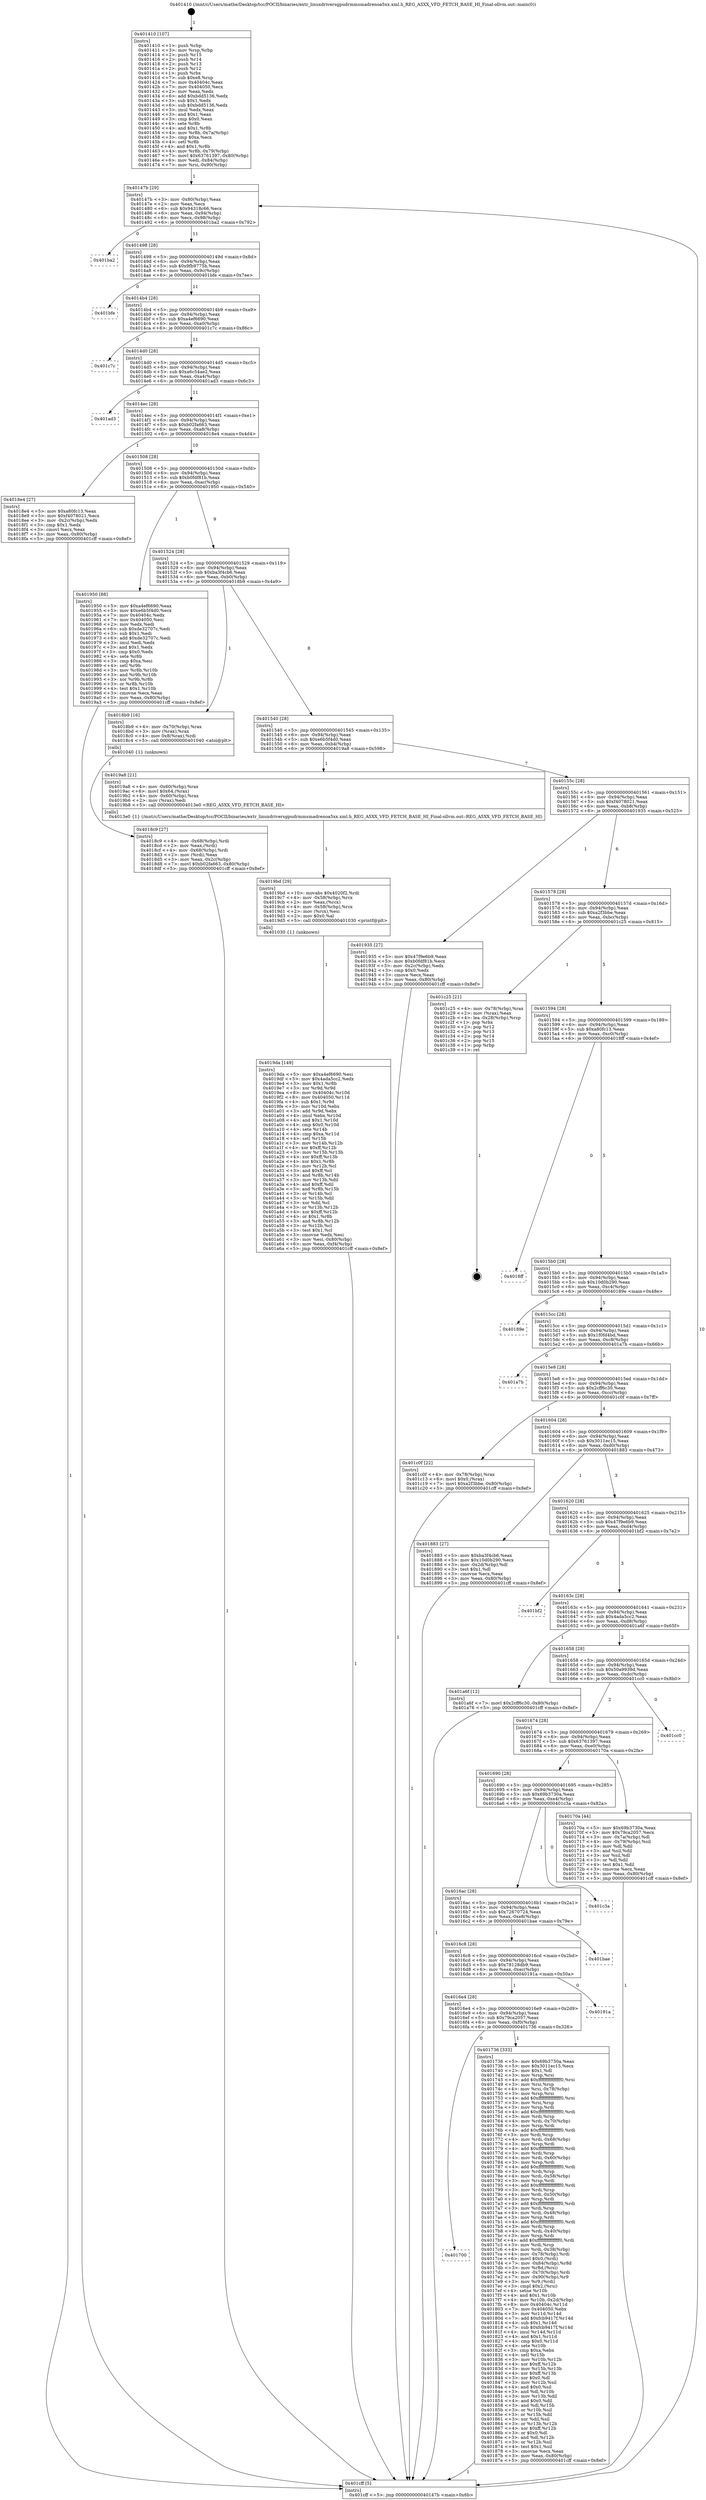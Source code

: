 digraph "0x401410" {
  label = "0x401410 (/mnt/c/Users/mathe/Desktop/tcc/POCII/binaries/extr_linuxdriversgpudrmmsmadrenoa5xx.xml.h_REG_A5XX_VFD_FETCH_BASE_HI_Final-ollvm.out::main(0))"
  labelloc = "t"
  node[shape=record]

  Entry [label="",width=0.3,height=0.3,shape=circle,fillcolor=black,style=filled]
  "0x40147b" [label="{
     0x40147b [29]\l
     | [instrs]\l
     &nbsp;&nbsp;0x40147b \<+3\>: mov -0x80(%rbp),%eax\l
     &nbsp;&nbsp;0x40147e \<+2\>: mov %eax,%ecx\l
     &nbsp;&nbsp;0x401480 \<+6\>: sub $0x94318c66,%ecx\l
     &nbsp;&nbsp;0x401486 \<+6\>: mov %eax,-0x94(%rbp)\l
     &nbsp;&nbsp;0x40148c \<+6\>: mov %ecx,-0x98(%rbp)\l
     &nbsp;&nbsp;0x401492 \<+6\>: je 0000000000401ba2 \<main+0x792\>\l
  }"]
  "0x401ba2" [label="{
     0x401ba2\l
  }", style=dashed]
  "0x401498" [label="{
     0x401498 [28]\l
     | [instrs]\l
     &nbsp;&nbsp;0x401498 \<+5\>: jmp 000000000040149d \<main+0x8d\>\l
     &nbsp;&nbsp;0x40149d \<+6\>: mov -0x94(%rbp),%eax\l
     &nbsp;&nbsp;0x4014a3 \<+5\>: sub $0x9fb9775b,%eax\l
     &nbsp;&nbsp;0x4014a8 \<+6\>: mov %eax,-0x9c(%rbp)\l
     &nbsp;&nbsp;0x4014ae \<+6\>: je 0000000000401bfe \<main+0x7ee\>\l
  }"]
  Exit [label="",width=0.3,height=0.3,shape=circle,fillcolor=black,style=filled,peripheries=2]
  "0x401bfe" [label="{
     0x401bfe\l
  }", style=dashed]
  "0x4014b4" [label="{
     0x4014b4 [28]\l
     | [instrs]\l
     &nbsp;&nbsp;0x4014b4 \<+5\>: jmp 00000000004014b9 \<main+0xa9\>\l
     &nbsp;&nbsp;0x4014b9 \<+6\>: mov -0x94(%rbp),%eax\l
     &nbsp;&nbsp;0x4014bf \<+5\>: sub $0xa4ef6690,%eax\l
     &nbsp;&nbsp;0x4014c4 \<+6\>: mov %eax,-0xa0(%rbp)\l
     &nbsp;&nbsp;0x4014ca \<+6\>: je 0000000000401c7c \<main+0x86c\>\l
  }"]
  "0x4019da" [label="{
     0x4019da [149]\l
     | [instrs]\l
     &nbsp;&nbsp;0x4019da \<+5\>: mov $0xa4ef6690,%esi\l
     &nbsp;&nbsp;0x4019df \<+5\>: mov $0x4ada5cc2,%edx\l
     &nbsp;&nbsp;0x4019e4 \<+3\>: mov $0x1,%r8b\l
     &nbsp;&nbsp;0x4019e7 \<+3\>: xor %r9d,%r9d\l
     &nbsp;&nbsp;0x4019ea \<+8\>: mov 0x40404c,%r10d\l
     &nbsp;&nbsp;0x4019f2 \<+8\>: mov 0x404050,%r11d\l
     &nbsp;&nbsp;0x4019fa \<+4\>: sub $0x1,%r9d\l
     &nbsp;&nbsp;0x4019fe \<+3\>: mov %r10d,%ebx\l
     &nbsp;&nbsp;0x401a01 \<+3\>: add %r9d,%ebx\l
     &nbsp;&nbsp;0x401a04 \<+4\>: imul %ebx,%r10d\l
     &nbsp;&nbsp;0x401a08 \<+4\>: and $0x1,%r10d\l
     &nbsp;&nbsp;0x401a0c \<+4\>: cmp $0x0,%r10d\l
     &nbsp;&nbsp;0x401a10 \<+4\>: sete %r14b\l
     &nbsp;&nbsp;0x401a14 \<+4\>: cmp $0xa,%r11d\l
     &nbsp;&nbsp;0x401a18 \<+4\>: setl %r15b\l
     &nbsp;&nbsp;0x401a1c \<+3\>: mov %r14b,%r12b\l
     &nbsp;&nbsp;0x401a1f \<+4\>: xor $0xff,%r12b\l
     &nbsp;&nbsp;0x401a23 \<+3\>: mov %r15b,%r13b\l
     &nbsp;&nbsp;0x401a26 \<+4\>: xor $0xff,%r13b\l
     &nbsp;&nbsp;0x401a2a \<+4\>: xor $0x1,%r8b\l
     &nbsp;&nbsp;0x401a2e \<+3\>: mov %r12b,%cl\l
     &nbsp;&nbsp;0x401a31 \<+3\>: and $0xff,%cl\l
     &nbsp;&nbsp;0x401a34 \<+3\>: and %r8b,%r14b\l
     &nbsp;&nbsp;0x401a37 \<+3\>: mov %r13b,%dil\l
     &nbsp;&nbsp;0x401a3a \<+4\>: and $0xff,%dil\l
     &nbsp;&nbsp;0x401a3e \<+3\>: and %r8b,%r15b\l
     &nbsp;&nbsp;0x401a41 \<+3\>: or %r14b,%cl\l
     &nbsp;&nbsp;0x401a44 \<+3\>: or %r15b,%dil\l
     &nbsp;&nbsp;0x401a47 \<+3\>: xor %dil,%cl\l
     &nbsp;&nbsp;0x401a4a \<+3\>: or %r13b,%r12b\l
     &nbsp;&nbsp;0x401a4d \<+4\>: xor $0xff,%r12b\l
     &nbsp;&nbsp;0x401a51 \<+4\>: or $0x1,%r8b\l
     &nbsp;&nbsp;0x401a55 \<+3\>: and %r8b,%r12b\l
     &nbsp;&nbsp;0x401a58 \<+3\>: or %r12b,%cl\l
     &nbsp;&nbsp;0x401a5b \<+3\>: test $0x1,%cl\l
     &nbsp;&nbsp;0x401a5e \<+3\>: cmovne %edx,%esi\l
     &nbsp;&nbsp;0x401a61 \<+3\>: mov %esi,-0x80(%rbp)\l
     &nbsp;&nbsp;0x401a64 \<+6\>: mov %eax,-0xf4(%rbp)\l
     &nbsp;&nbsp;0x401a6a \<+5\>: jmp 0000000000401cff \<main+0x8ef\>\l
  }"]
  "0x401c7c" [label="{
     0x401c7c\l
  }", style=dashed]
  "0x4014d0" [label="{
     0x4014d0 [28]\l
     | [instrs]\l
     &nbsp;&nbsp;0x4014d0 \<+5\>: jmp 00000000004014d5 \<main+0xc5\>\l
     &nbsp;&nbsp;0x4014d5 \<+6\>: mov -0x94(%rbp),%eax\l
     &nbsp;&nbsp;0x4014db \<+5\>: sub $0xa6c54ae2,%eax\l
     &nbsp;&nbsp;0x4014e0 \<+6\>: mov %eax,-0xa4(%rbp)\l
     &nbsp;&nbsp;0x4014e6 \<+6\>: je 0000000000401ad3 \<main+0x6c3\>\l
  }"]
  "0x4019bd" [label="{
     0x4019bd [29]\l
     | [instrs]\l
     &nbsp;&nbsp;0x4019bd \<+10\>: movabs $0x4020f2,%rdi\l
     &nbsp;&nbsp;0x4019c7 \<+4\>: mov -0x58(%rbp),%rcx\l
     &nbsp;&nbsp;0x4019cb \<+2\>: mov %eax,(%rcx)\l
     &nbsp;&nbsp;0x4019cd \<+4\>: mov -0x58(%rbp),%rcx\l
     &nbsp;&nbsp;0x4019d1 \<+2\>: mov (%rcx),%esi\l
     &nbsp;&nbsp;0x4019d3 \<+2\>: mov $0x0,%al\l
     &nbsp;&nbsp;0x4019d5 \<+5\>: call 0000000000401030 \<printf@plt\>\l
     | [calls]\l
     &nbsp;&nbsp;0x401030 \{1\} (unknown)\l
  }"]
  "0x401ad3" [label="{
     0x401ad3\l
  }", style=dashed]
  "0x4014ec" [label="{
     0x4014ec [28]\l
     | [instrs]\l
     &nbsp;&nbsp;0x4014ec \<+5\>: jmp 00000000004014f1 \<main+0xe1\>\l
     &nbsp;&nbsp;0x4014f1 \<+6\>: mov -0x94(%rbp),%eax\l
     &nbsp;&nbsp;0x4014f7 \<+5\>: sub $0xb02fa663,%eax\l
     &nbsp;&nbsp;0x4014fc \<+6\>: mov %eax,-0xa8(%rbp)\l
     &nbsp;&nbsp;0x401502 \<+6\>: je 00000000004018e4 \<main+0x4d4\>\l
  }"]
  "0x4018c9" [label="{
     0x4018c9 [27]\l
     | [instrs]\l
     &nbsp;&nbsp;0x4018c9 \<+4\>: mov -0x68(%rbp),%rdi\l
     &nbsp;&nbsp;0x4018cd \<+2\>: mov %eax,(%rdi)\l
     &nbsp;&nbsp;0x4018cf \<+4\>: mov -0x68(%rbp),%rdi\l
     &nbsp;&nbsp;0x4018d3 \<+2\>: mov (%rdi),%eax\l
     &nbsp;&nbsp;0x4018d5 \<+3\>: mov %eax,-0x2c(%rbp)\l
     &nbsp;&nbsp;0x4018d8 \<+7\>: movl $0xb02fa663,-0x80(%rbp)\l
     &nbsp;&nbsp;0x4018df \<+5\>: jmp 0000000000401cff \<main+0x8ef\>\l
  }"]
  "0x4018e4" [label="{
     0x4018e4 [27]\l
     | [instrs]\l
     &nbsp;&nbsp;0x4018e4 \<+5\>: mov $0xa80fc13,%eax\l
     &nbsp;&nbsp;0x4018e9 \<+5\>: mov $0xf4078021,%ecx\l
     &nbsp;&nbsp;0x4018ee \<+3\>: mov -0x2c(%rbp),%edx\l
     &nbsp;&nbsp;0x4018f1 \<+3\>: cmp $0x1,%edx\l
     &nbsp;&nbsp;0x4018f4 \<+3\>: cmovl %ecx,%eax\l
     &nbsp;&nbsp;0x4018f7 \<+3\>: mov %eax,-0x80(%rbp)\l
     &nbsp;&nbsp;0x4018fa \<+5\>: jmp 0000000000401cff \<main+0x8ef\>\l
  }"]
  "0x401508" [label="{
     0x401508 [28]\l
     | [instrs]\l
     &nbsp;&nbsp;0x401508 \<+5\>: jmp 000000000040150d \<main+0xfd\>\l
     &nbsp;&nbsp;0x40150d \<+6\>: mov -0x94(%rbp),%eax\l
     &nbsp;&nbsp;0x401513 \<+5\>: sub $0xb0fdf81b,%eax\l
     &nbsp;&nbsp;0x401518 \<+6\>: mov %eax,-0xac(%rbp)\l
     &nbsp;&nbsp;0x40151e \<+6\>: je 0000000000401950 \<main+0x540\>\l
  }"]
  "0x401700" [label="{
     0x401700\l
  }", style=dashed]
  "0x401950" [label="{
     0x401950 [88]\l
     | [instrs]\l
     &nbsp;&nbsp;0x401950 \<+5\>: mov $0xa4ef6690,%eax\l
     &nbsp;&nbsp;0x401955 \<+5\>: mov $0xe6b5f4d0,%ecx\l
     &nbsp;&nbsp;0x40195a \<+7\>: mov 0x40404c,%edx\l
     &nbsp;&nbsp;0x401961 \<+7\>: mov 0x404050,%esi\l
     &nbsp;&nbsp;0x401968 \<+2\>: mov %edx,%edi\l
     &nbsp;&nbsp;0x40196a \<+6\>: sub $0xde32707c,%edi\l
     &nbsp;&nbsp;0x401970 \<+3\>: sub $0x1,%edi\l
     &nbsp;&nbsp;0x401973 \<+6\>: add $0xde32707c,%edi\l
     &nbsp;&nbsp;0x401979 \<+3\>: imul %edi,%edx\l
     &nbsp;&nbsp;0x40197c \<+3\>: and $0x1,%edx\l
     &nbsp;&nbsp;0x40197f \<+3\>: cmp $0x0,%edx\l
     &nbsp;&nbsp;0x401982 \<+4\>: sete %r8b\l
     &nbsp;&nbsp;0x401986 \<+3\>: cmp $0xa,%esi\l
     &nbsp;&nbsp;0x401989 \<+4\>: setl %r9b\l
     &nbsp;&nbsp;0x40198d \<+3\>: mov %r8b,%r10b\l
     &nbsp;&nbsp;0x401990 \<+3\>: and %r9b,%r10b\l
     &nbsp;&nbsp;0x401993 \<+3\>: xor %r9b,%r8b\l
     &nbsp;&nbsp;0x401996 \<+3\>: or %r8b,%r10b\l
     &nbsp;&nbsp;0x401999 \<+4\>: test $0x1,%r10b\l
     &nbsp;&nbsp;0x40199d \<+3\>: cmovne %ecx,%eax\l
     &nbsp;&nbsp;0x4019a0 \<+3\>: mov %eax,-0x80(%rbp)\l
     &nbsp;&nbsp;0x4019a3 \<+5\>: jmp 0000000000401cff \<main+0x8ef\>\l
  }"]
  "0x401524" [label="{
     0x401524 [28]\l
     | [instrs]\l
     &nbsp;&nbsp;0x401524 \<+5\>: jmp 0000000000401529 \<main+0x119\>\l
     &nbsp;&nbsp;0x401529 \<+6\>: mov -0x94(%rbp),%eax\l
     &nbsp;&nbsp;0x40152f \<+5\>: sub $0xba3f4cb6,%eax\l
     &nbsp;&nbsp;0x401534 \<+6\>: mov %eax,-0xb0(%rbp)\l
     &nbsp;&nbsp;0x40153a \<+6\>: je 00000000004018b9 \<main+0x4a9\>\l
  }"]
  "0x401736" [label="{
     0x401736 [333]\l
     | [instrs]\l
     &nbsp;&nbsp;0x401736 \<+5\>: mov $0x69b3730a,%eax\l
     &nbsp;&nbsp;0x40173b \<+5\>: mov $0x3011ec15,%ecx\l
     &nbsp;&nbsp;0x401740 \<+2\>: mov $0x1,%dl\l
     &nbsp;&nbsp;0x401742 \<+3\>: mov %rsp,%rsi\l
     &nbsp;&nbsp;0x401745 \<+4\>: add $0xfffffffffffffff0,%rsi\l
     &nbsp;&nbsp;0x401749 \<+3\>: mov %rsi,%rsp\l
     &nbsp;&nbsp;0x40174c \<+4\>: mov %rsi,-0x78(%rbp)\l
     &nbsp;&nbsp;0x401750 \<+3\>: mov %rsp,%rsi\l
     &nbsp;&nbsp;0x401753 \<+4\>: add $0xfffffffffffffff0,%rsi\l
     &nbsp;&nbsp;0x401757 \<+3\>: mov %rsi,%rsp\l
     &nbsp;&nbsp;0x40175a \<+3\>: mov %rsp,%rdi\l
     &nbsp;&nbsp;0x40175d \<+4\>: add $0xfffffffffffffff0,%rdi\l
     &nbsp;&nbsp;0x401761 \<+3\>: mov %rdi,%rsp\l
     &nbsp;&nbsp;0x401764 \<+4\>: mov %rdi,-0x70(%rbp)\l
     &nbsp;&nbsp;0x401768 \<+3\>: mov %rsp,%rdi\l
     &nbsp;&nbsp;0x40176b \<+4\>: add $0xfffffffffffffff0,%rdi\l
     &nbsp;&nbsp;0x40176f \<+3\>: mov %rdi,%rsp\l
     &nbsp;&nbsp;0x401772 \<+4\>: mov %rdi,-0x68(%rbp)\l
     &nbsp;&nbsp;0x401776 \<+3\>: mov %rsp,%rdi\l
     &nbsp;&nbsp;0x401779 \<+4\>: add $0xfffffffffffffff0,%rdi\l
     &nbsp;&nbsp;0x40177d \<+3\>: mov %rdi,%rsp\l
     &nbsp;&nbsp;0x401780 \<+4\>: mov %rdi,-0x60(%rbp)\l
     &nbsp;&nbsp;0x401784 \<+3\>: mov %rsp,%rdi\l
     &nbsp;&nbsp;0x401787 \<+4\>: add $0xfffffffffffffff0,%rdi\l
     &nbsp;&nbsp;0x40178b \<+3\>: mov %rdi,%rsp\l
     &nbsp;&nbsp;0x40178e \<+4\>: mov %rdi,-0x58(%rbp)\l
     &nbsp;&nbsp;0x401792 \<+3\>: mov %rsp,%rdi\l
     &nbsp;&nbsp;0x401795 \<+4\>: add $0xfffffffffffffff0,%rdi\l
     &nbsp;&nbsp;0x401799 \<+3\>: mov %rdi,%rsp\l
     &nbsp;&nbsp;0x40179c \<+4\>: mov %rdi,-0x50(%rbp)\l
     &nbsp;&nbsp;0x4017a0 \<+3\>: mov %rsp,%rdi\l
     &nbsp;&nbsp;0x4017a3 \<+4\>: add $0xfffffffffffffff0,%rdi\l
     &nbsp;&nbsp;0x4017a7 \<+3\>: mov %rdi,%rsp\l
     &nbsp;&nbsp;0x4017aa \<+4\>: mov %rdi,-0x48(%rbp)\l
     &nbsp;&nbsp;0x4017ae \<+3\>: mov %rsp,%rdi\l
     &nbsp;&nbsp;0x4017b1 \<+4\>: add $0xfffffffffffffff0,%rdi\l
     &nbsp;&nbsp;0x4017b5 \<+3\>: mov %rdi,%rsp\l
     &nbsp;&nbsp;0x4017b8 \<+4\>: mov %rdi,-0x40(%rbp)\l
     &nbsp;&nbsp;0x4017bc \<+3\>: mov %rsp,%rdi\l
     &nbsp;&nbsp;0x4017bf \<+4\>: add $0xfffffffffffffff0,%rdi\l
     &nbsp;&nbsp;0x4017c3 \<+3\>: mov %rdi,%rsp\l
     &nbsp;&nbsp;0x4017c6 \<+4\>: mov %rdi,-0x38(%rbp)\l
     &nbsp;&nbsp;0x4017ca \<+4\>: mov -0x78(%rbp),%rdi\l
     &nbsp;&nbsp;0x4017ce \<+6\>: movl $0x0,(%rdi)\l
     &nbsp;&nbsp;0x4017d4 \<+7\>: mov -0x84(%rbp),%r8d\l
     &nbsp;&nbsp;0x4017db \<+3\>: mov %r8d,(%rsi)\l
     &nbsp;&nbsp;0x4017de \<+4\>: mov -0x70(%rbp),%rdi\l
     &nbsp;&nbsp;0x4017e2 \<+7\>: mov -0x90(%rbp),%r9\l
     &nbsp;&nbsp;0x4017e9 \<+3\>: mov %r9,(%rdi)\l
     &nbsp;&nbsp;0x4017ec \<+3\>: cmpl $0x2,(%rsi)\l
     &nbsp;&nbsp;0x4017ef \<+4\>: setne %r10b\l
     &nbsp;&nbsp;0x4017f3 \<+4\>: and $0x1,%r10b\l
     &nbsp;&nbsp;0x4017f7 \<+4\>: mov %r10b,-0x2d(%rbp)\l
     &nbsp;&nbsp;0x4017fb \<+8\>: mov 0x40404c,%r11d\l
     &nbsp;&nbsp;0x401803 \<+7\>: mov 0x404050,%ebx\l
     &nbsp;&nbsp;0x40180a \<+3\>: mov %r11d,%r14d\l
     &nbsp;&nbsp;0x40180d \<+7\>: add $0xfcb9417f,%r14d\l
     &nbsp;&nbsp;0x401814 \<+4\>: sub $0x1,%r14d\l
     &nbsp;&nbsp;0x401818 \<+7\>: sub $0xfcb9417f,%r14d\l
     &nbsp;&nbsp;0x40181f \<+4\>: imul %r14d,%r11d\l
     &nbsp;&nbsp;0x401823 \<+4\>: and $0x1,%r11d\l
     &nbsp;&nbsp;0x401827 \<+4\>: cmp $0x0,%r11d\l
     &nbsp;&nbsp;0x40182b \<+4\>: sete %r10b\l
     &nbsp;&nbsp;0x40182f \<+3\>: cmp $0xa,%ebx\l
     &nbsp;&nbsp;0x401832 \<+4\>: setl %r15b\l
     &nbsp;&nbsp;0x401836 \<+3\>: mov %r10b,%r12b\l
     &nbsp;&nbsp;0x401839 \<+4\>: xor $0xff,%r12b\l
     &nbsp;&nbsp;0x40183d \<+3\>: mov %r15b,%r13b\l
     &nbsp;&nbsp;0x401840 \<+4\>: xor $0xff,%r13b\l
     &nbsp;&nbsp;0x401844 \<+3\>: xor $0x0,%dl\l
     &nbsp;&nbsp;0x401847 \<+3\>: mov %r12b,%sil\l
     &nbsp;&nbsp;0x40184a \<+4\>: and $0x0,%sil\l
     &nbsp;&nbsp;0x40184e \<+3\>: and %dl,%r10b\l
     &nbsp;&nbsp;0x401851 \<+3\>: mov %r13b,%dil\l
     &nbsp;&nbsp;0x401854 \<+4\>: and $0x0,%dil\l
     &nbsp;&nbsp;0x401858 \<+3\>: and %dl,%r15b\l
     &nbsp;&nbsp;0x40185b \<+3\>: or %r10b,%sil\l
     &nbsp;&nbsp;0x40185e \<+3\>: or %r15b,%dil\l
     &nbsp;&nbsp;0x401861 \<+3\>: xor %dil,%sil\l
     &nbsp;&nbsp;0x401864 \<+3\>: or %r13b,%r12b\l
     &nbsp;&nbsp;0x401867 \<+4\>: xor $0xff,%r12b\l
     &nbsp;&nbsp;0x40186b \<+3\>: or $0x0,%dl\l
     &nbsp;&nbsp;0x40186e \<+3\>: and %dl,%r12b\l
     &nbsp;&nbsp;0x401871 \<+3\>: or %r12b,%sil\l
     &nbsp;&nbsp;0x401874 \<+4\>: test $0x1,%sil\l
     &nbsp;&nbsp;0x401878 \<+3\>: cmovne %ecx,%eax\l
     &nbsp;&nbsp;0x40187b \<+3\>: mov %eax,-0x80(%rbp)\l
     &nbsp;&nbsp;0x40187e \<+5\>: jmp 0000000000401cff \<main+0x8ef\>\l
  }"]
  "0x4018b9" [label="{
     0x4018b9 [16]\l
     | [instrs]\l
     &nbsp;&nbsp;0x4018b9 \<+4\>: mov -0x70(%rbp),%rax\l
     &nbsp;&nbsp;0x4018bd \<+3\>: mov (%rax),%rax\l
     &nbsp;&nbsp;0x4018c0 \<+4\>: mov 0x8(%rax),%rdi\l
     &nbsp;&nbsp;0x4018c4 \<+5\>: call 0000000000401040 \<atoi@plt\>\l
     | [calls]\l
     &nbsp;&nbsp;0x401040 \{1\} (unknown)\l
  }"]
  "0x401540" [label="{
     0x401540 [28]\l
     | [instrs]\l
     &nbsp;&nbsp;0x401540 \<+5\>: jmp 0000000000401545 \<main+0x135\>\l
     &nbsp;&nbsp;0x401545 \<+6\>: mov -0x94(%rbp),%eax\l
     &nbsp;&nbsp;0x40154b \<+5\>: sub $0xe6b5f4d0,%eax\l
     &nbsp;&nbsp;0x401550 \<+6\>: mov %eax,-0xb4(%rbp)\l
     &nbsp;&nbsp;0x401556 \<+6\>: je 00000000004019a8 \<main+0x598\>\l
  }"]
  "0x4016e4" [label="{
     0x4016e4 [28]\l
     | [instrs]\l
     &nbsp;&nbsp;0x4016e4 \<+5\>: jmp 00000000004016e9 \<main+0x2d9\>\l
     &nbsp;&nbsp;0x4016e9 \<+6\>: mov -0x94(%rbp),%eax\l
     &nbsp;&nbsp;0x4016ef \<+5\>: sub $0x79ca2057,%eax\l
     &nbsp;&nbsp;0x4016f4 \<+6\>: mov %eax,-0xf0(%rbp)\l
     &nbsp;&nbsp;0x4016fa \<+6\>: je 0000000000401736 \<main+0x326\>\l
  }"]
  "0x4019a8" [label="{
     0x4019a8 [21]\l
     | [instrs]\l
     &nbsp;&nbsp;0x4019a8 \<+4\>: mov -0x60(%rbp),%rax\l
     &nbsp;&nbsp;0x4019ac \<+6\>: movl $0x64,(%rax)\l
     &nbsp;&nbsp;0x4019b2 \<+4\>: mov -0x60(%rbp),%rax\l
     &nbsp;&nbsp;0x4019b6 \<+2\>: mov (%rax),%edi\l
     &nbsp;&nbsp;0x4019b8 \<+5\>: call 00000000004013e0 \<REG_A5XX_VFD_FETCH_BASE_HI\>\l
     | [calls]\l
     &nbsp;&nbsp;0x4013e0 \{1\} (/mnt/c/Users/mathe/Desktop/tcc/POCII/binaries/extr_linuxdriversgpudrmmsmadrenoa5xx.xml.h_REG_A5XX_VFD_FETCH_BASE_HI_Final-ollvm.out::REG_A5XX_VFD_FETCH_BASE_HI)\l
  }"]
  "0x40155c" [label="{
     0x40155c [28]\l
     | [instrs]\l
     &nbsp;&nbsp;0x40155c \<+5\>: jmp 0000000000401561 \<main+0x151\>\l
     &nbsp;&nbsp;0x401561 \<+6\>: mov -0x94(%rbp),%eax\l
     &nbsp;&nbsp;0x401567 \<+5\>: sub $0xf4078021,%eax\l
     &nbsp;&nbsp;0x40156c \<+6\>: mov %eax,-0xb8(%rbp)\l
     &nbsp;&nbsp;0x401572 \<+6\>: je 0000000000401935 \<main+0x525\>\l
  }"]
  "0x40191a" [label="{
     0x40191a\l
  }", style=dashed]
  "0x401935" [label="{
     0x401935 [27]\l
     | [instrs]\l
     &nbsp;&nbsp;0x401935 \<+5\>: mov $0x47f9e6b9,%eax\l
     &nbsp;&nbsp;0x40193a \<+5\>: mov $0xb0fdf81b,%ecx\l
     &nbsp;&nbsp;0x40193f \<+3\>: mov -0x2c(%rbp),%edx\l
     &nbsp;&nbsp;0x401942 \<+3\>: cmp $0x0,%edx\l
     &nbsp;&nbsp;0x401945 \<+3\>: cmove %ecx,%eax\l
     &nbsp;&nbsp;0x401948 \<+3\>: mov %eax,-0x80(%rbp)\l
     &nbsp;&nbsp;0x40194b \<+5\>: jmp 0000000000401cff \<main+0x8ef\>\l
  }"]
  "0x401578" [label="{
     0x401578 [28]\l
     | [instrs]\l
     &nbsp;&nbsp;0x401578 \<+5\>: jmp 000000000040157d \<main+0x16d\>\l
     &nbsp;&nbsp;0x40157d \<+6\>: mov -0x94(%rbp),%eax\l
     &nbsp;&nbsp;0x401583 \<+5\>: sub $0xa2f3bbe,%eax\l
     &nbsp;&nbsp;0x401588 \<+6\>: mov %eax,-0xbc(%rbp)\l
     &nbsp;&nbsp;0x40158e \<+6\>: je 0000000000401c25 \<main+0x815\>\l
  }"]
  "0x4016c8" [label="{
     0x4016c8 [28]\l
     | [instrs]\l
     &nbsp;&nbsp;0x4016c8 \<+5\>: jmp 00000000004016cd \<main+0x2bd\>\l
     &nbsp;&nbsp;0x4016cd \<+6\>: mov -0x94(%rbp),%eax\l
     &nbsp;&nbsp;0x4016d3 \<+5\>: sub $0x78128db9,%eax\l
     &nbsp;&nbsp;0x4016d8 \<+6\>: mov %eax,-0xec(%rbp)\l
     &nbsp;&nbsp;0x4016de \<+6\>: je 000000000040191a \<main+0x50a\>\l
  }"]
  "0x401c25" [label="{
     0x401c25 [21]\l
     | [instrs]\l
     &nbsp;&nbsp;0x401c25 \<+4\>: mov -0x78(%rbp),%rax\l
     &nbsp;&nbsp;0x401c29 \<+2\>: mov (%rax),%eax\l
     &nbsp;&nbsp;0x401c2b \<+4\>: lea -0x28(%rbp),%rsp\l
     &nbsp;&nbsp;0x401c2f \<+1\>: pop %rbx\l
     &nbsp;&nbsp;0x401c30 \<+2\>: pop %r12\l
     &nbsp;&nbsp;0x401c32 \<+2\>: pop %r13\l
     &nbsp;&nbsp;0x401c34 \<+2\>: pop %r14\l
     &nbsp;&nbsp;0x401c36 \<+2\>: pop %r15\l
     &nbsp;&nbsp;0x401c38 \<+1\>: pop %rbp\l
     &nbsp;&nbsp;0x401c39 \<+1\>: ret\l
  }"]
  "0x401594" [label="{
     0x401594 [28]\l
     | [instrs]\l
     &nbsp;&nbsp;0x401594 \<+5\>: jmp 0000000000401599 \<main+0x189\>\l
     &nbsp;&nbsp;0x401599 \<+6\>: mov -0x94(%rbp),%eax\l
     &nbsp;&nbsp;0x40159f \<+5\>: sub $0xa80fc13,%eax\l
     &nbsp;&nbsp;0x4015a4 \<+6\>: mov %eax,-0xc0(%rbp)\l
     &nbsp;&nbsp;0x4015aa \<+6\>: je 00000000004018ff \<main+0x4ef\>\l
  }"]
  "0x401bae" [label="{
     0x401bae\l
  }", style=dashed]
  "0x4018ff" [label="{
     0x4018ff\l
  }", style=dashed]
  "0x4015b0" [label="{
     0x4015b0 [28]\l
     | [instrs]\l
     &nbsp;&nbsp;0x4015b0 \<+5\>: jmp 00000000004015b5 \<main+0x1a5\>\l
     &nbsp;&nbsp;0x4015b5 \<+6\>: mov -0x94(%rbp),%eax\l
     &nbsp;&nbsp;0x4015bb \<+5\>: sub $0x10d0b290,%eax\l
     &nbsp;&nbsp;0x4015c0 \<+6\>: mov %eax,-0xc4(%rbp)\l
     &nbsp;&nbsp;0x4015c6 \<+6\>: je 000000000040189e \<main+0x48e\>\l
  }"]
  "0x4016ac" [label="{
     0x4016ac [28]\l
     | [instrs]\l
     &nbsp;&nbsp;0x4016ac \<+5\>: jmp 00000000004016b1 \<main+0x2a1\>\l
     &nbsp;&nbsp;0x4016b1 \<+6\>: mov -0x94(%rbp),%eax\l
     &nbsp;&nbsp;0x4016b7 \<+5\>: sub $0x72670724,%eax\l
     &nbsp;&nbsp;0x4016bc \<+6\>: mov %eax,-0xe8(%rbp)\l
     &nbsp;&nbsp;0x4016c2 \<+6\>: je 0000000000401bae \<main+0x79e\>\l
  }"]
  "0x40189e" [label="{
     0x40189e\l
  }", style=dashed]
  "0x4015cc" [label="{
     0x4015cc [28]\l
     | [instrs]\l
     &nbsp;&nbsp;0x4015cc \<+5\>: jmp 00000000004015d1 \<main+0x1c1\>\l
     &nbsp;&nbsp;0x4015d1 \<+6\>: mov -0x94(%rbp),%eax\l
     &nbsp;&nbsp;0x4015d7 \<+5\>: sub $0x1f0fd4bd,%eax\l
     &nbsp;&nbsp;0x4015dc \<+6\>: mov %eax,-0xc8(%rbp)\l
     &nbsp;&nbsp;0x4015e2 \<+6\>: je 0000000000401a7b \<main+0x66b\>\l
  }"]
  "0x401c3a" [label="{
     0x401c3a\l
  }", style=dashed]
  "0x401a7b" [label="{
     0x401a7b\l
  }", style=dashed]
  "0x4015e8" [label="{
     0x4015e8 [28]\l
     | [instrs]\l
     &nbsp;&nbsp;0x4015e8 \<+5\>: jmp 00000000004015ed \<main+0x1dd\>\l
     &nbsp;&nbsp;0x4015ed \<+6\>: mov -0x94(%rbp),%eax\l
     &nbsp;&nbsp;0x4015f3 \<+5\>: sub $0x2cff6c30,%eax\l
     &nbsp;&nbsp;0x4015f8 \<+6\>: mov %eax,-0xcc(%rbp)\l
     &nbsp;&nbsp;0x4015fe \<+6\>: je 0000000000401c0f \<main+0x7ff\>\l
  }"]
  "0x401410" [label="{
     0x401410 [107]\l
     | [instrs]\l
     &nbsp;&nbsp;0x401410 \<+1\>: push %rbp\l
     &nbsp;&nbsp;0x401411 \<+3\>: mov %rsp,%rbp\l
     &nbsp;&nbsp;0x401414 \<+2\>: push %r15\l
     &nbsp;&nbsp;0x401416 \<+2\>: push %r14\l
     &nbsp;&nbsp;0x401418 \<+2\>: push %r13\l
     &nbsp;&nbsp;0x40141a \<+2\>: push %r12\l
     &nbsp;&nbsp;0x40141c \<+1\>: push %rbx\l
     &nbsp;&nbsp;0x40141d \<+7\>: sub $0xe8,%rsp\l
     &nbsp;&nbsp;0x401424 \<+7\>: mov 0x40404c,%eax\l
     &nbsp;&nbsp;0x40142b \<+7\>: mov 0x404050,%ecx\l
     &nbsp;&nbsp;0x401432 \<+2\>: mov %eax,%edx\l
     &nbsp;&nbsp;0x401434 \<+6\>: add $0xbdd5136,%edx\l
     &nbsp;&nbsp;0x40143a \<+3\>: sub $0x1,%edx\l
     &nbsp;&nbsp;0x40143d \<+6\>: sub $0xbdd5136,%edx\l
     &nbsp;&nbsp;0x401443 \<+3\>: imul %edx,%eax\l
     &nbsp;&nbsp;0x401446 \<+3\>: and $0x1,%eax\l
     &nbsp;&nbsp;0x401449 \<+3\>: cmp $0x0,%eax\l
     &nbsp;&nbsp;0x40144c \<+4\>: sete %r8b\l
     &nbsp;&nbsp;0x401450 \<+4\>: and $0x1,%r8b\l
     &nbsp;&nbsp;0x401454 \<+4\>: mov %r8b,-0x7a(%rbp)\l
     &nbsp;&nbsp;0x401458 \<+3\>: cmp $0xa,%ecx\l
     &nbsp;&nbsp;0x40145b \<+4\>: setl %r8b\l
     &nbsp;&nbsp;0x40145f \<+4\>: and $0x1,%r8b\l
     &nbsp;&nbsp;0x401463 \<+4\>: mov %r8b,-0x79(%rbp)\l
     &nbsp;&nbsp;0x401467 \<+7\>: movl $0x63761397,-0x80(%rbp)\l
     &nbsp;&nbsp;0x40146e \<+6\>: mov %edi,-0x84(%rbp)\l
     &nbsp;&nbsp;0x401474 \<+7\>: mov %rsi,-0x90(%rbp)\l
  }"]
  "0x401c0f" [label="{
     0x401c0f [22]\l
     | [instrs]\l
     &nbsp;&nbsp;0x401c0f \<+4\>: mov -0x78(%rbp),%rax\l
     &nbsp;&nbsp;0x401c13 \<+6\>: movl $0x0,(%rax)\l
     &nbsp;&nbsp;0x401c19 \<+7\>: movl $0xa2f3bbe,-0x80(%rbp)\l
     &nbsp;&nbsp;0x401c20 \<+5\>: jmp 0000000000401cff \<main+0x8ef\>\l
  }"]
  "0x401604" [label="{
     0x401604 [28]\l
     | [instrs]\l
     &nbsp;&nbsp;0x401604 \<+5\>: jmp 0000000000401609 \<main+0x1f9\>\l
     &nbsp;&nbsp;0x401609 \<+6\>: mov -0x94(%rbp),%eax\l
     &nbsp;&nbsp;0x40160f \<+5\>: sub $0x3011ec15,%eax\l
     &nbsp;&nbsp;0x401614 \<+6\>: mov %eax,-0xd0(%rbp)\l
     &nbsp;&nbsp;0x40161a \<+6\>: je 0000000000401883 \<main+0x473\>\l
  }"]
  "0x401cff" [label="{
     0x401cff [5]\l
     | [instrs]\l
     &nbsp;&nbsp;0x401cff \<+5\>: jmp 000000000040147b \<main+0x6b\>\l
  }"]
  "0x401883" [label="{
     0x401883 [27]\l
     | [instrs]\l
     &nbsp;&nbsp;0x401883 \<+5\>: mov $0xba3f4cb6,%eax\l
     &nbsp;&nbsp;0x401888 \<+5\>: mov $0x10d0b290,%ecx\l
     &nbsp;&nbsp;0x40188d \<+3\>: mov -0x2d(%rbp),%dl\l
     &nbsp;&nbsp;0x401890 \<+3\>: test $0x1,%dl\l
     &nbsp;&nbsp;0x401893 \<+3\>: cmovne %ecx,%eax\l
     &nbsp;&nbsp;0x401896 \<+3\>: mov %eax,-0x80(%rbp)\l
     &nbsp;&nbsp;0x401899 \<+5\>: jmp 0000000000401cff \<main+0x8ef\>\l
  }"]
  "0x401620" [label="{
     0x401620 [28]\l
     | [instrs]\l
     &nbsp;&nbsp;0x401620 \<+5\>: jmp 0000000000401625 \<main+0x215\>\l
     &nbsp;&nbsp;0x401625 \<+6\>: mov -0x94(%rbp),%eax\l
     &nbsp;&nbsp;0x40162b \<+5\>: sub $0x47f9e6b9,%eax\l
     &nbsp;&nbsp;0x401630 \<+6\>: mov %eax,-0xd4(%rbp)\l
     &nbsp;&nbsp;0x401636 \<+6\>: je 0000000000401bf2 \<main+0x7e2\>\l
  }"]
  "0x401690" [label="{
     0x401690 [28]\l
     | [instrs]\l
     &nbsp;&nbsp;0x401690 \<+5\>: jmp 0000000000401695 \<main+0x285\>\l
     &nbsp;&nbsp;0x401695 \<+6\>: mov -0x94(%rbp),%eax\l
     &nbsp;&nbsp;0x40169b \<+5\>: sub $0x69b3730a,%eax\l
     &nbsp;&nbsp;0x4016a0 \<+6\>: mov %eax,-0xe4(%rbp)\l
     &nbsp;&nbsp;0x4016a6 \<+6\>: je 0000000000401c3a \<main+0x82a\>\l
  }"]
  "0x401bf2" [label="{
     0x401bf2\l
  }", style=dashed]
  "0x40163c" [label="{
     0x40163c [28]\l
     | [instrs]\l
     &nbsp;&nbsp;0x40163c \<+5\>: jmp 0000000000401641 \<main+0x231\>\l
     &nbsp;&nbsp;0x401641 \<+6\>: mov -0x94(%rbp),%eax\l
     &nbsp;&nbsp;0x401647 \<+5\>: sub $0x4ada5cc2,%eax\l
     &nbsp;&nbsp;0x40164c \<+6\>: mov %eax,-0xd8(%rbp)\l
     &nbsp;&nbsp;0x401652 \<+6\>: je 0000000000401a6f \<main+0x65f\>\l
  }"]
  "0x40170a" [label="{
     0x40170a [44]\l
     | [instrs]\l
     &nbsp;&nbsp;0x40170a \<+5\>: mov $0x69b3730a,%eax\l
     &nbsp;&nbsp;0x40170f \<+5\>: mov $0x79ca2057,%ecx\l
     &nbsp;&nbsp;0x401714 \<+3\>: mov -0x7a(%rbp),%dl\l
     &nbsp;&nbsp;0x401717 \<+4\>: mov -0x79(%rbp),%sil\l
     &nbsp;&nbsp;0x40171b \<+3\>: mov %dl,%dil\l
     &nbsp;&nbsp;0x40171e \<+3\>: and %sil,%dil\l
     &nbsp;&nbsp;0x401721 \<+3\>: xor %sil,%dl\l
     &nbsp;&nbsp;0x401724 \<+3\>: or %dl,%dil\l
     &nbsp;&nbsp;0x401727 \<+4\>: test $0x1,%dil\l
     &nbsp;&nbsp;0x40172b \<+3\>: cmovne %ecx,%eax\l
     &nbsp;&nbsp;0x40172e \<+3\>: mov %eax,-0x80(%rbp)\l
     &nbsp;&nbsp;0x401731 \<+5\>: jmp 0000000000401cff \<main+0x8ef\>\l
  }"]
  "0x401a6f" [label="{
     0x401a6f [12]\l
     | [instrs]\l
     &nbsp;&nbsp;0x401a6f \<+7\>: movl $0x2cff6c30,-0x80(%rbp)\l
     &nbsp;&nbsp;0x401a76 \<+5\>: jmp 0000000000401cff \<main+0x8ef\>\l
  }"]
  "0x401658" [label="{
     0x401658 [28]\l
     | [instrs]\l
     &nbsp;&nbsp;0x401658 \<+5\>: jmp 000000000040165d \<main+0x24d\>\l
     &nbsp;&nbsp;0x40165d \<+6\>: mov -0x94(%rbp),%eax\l
     &nbsp;&nbsp;0x401663 \<+5\>: sub $0x50a9939d,%eax\l
     &nbsp;&nbsp;0x401668 \<+6\>: mov %eax,-0xdc(%rbp)\l
     &nbsp;&nbsp;0x40166e \<+6\>: je 0000000000401cc0 \<main+0x8b0\>\l
  }"]
  "0x401674" [label="{
     0x401674 [28]\l
     | [instrs]\l
     &nbsp;&nbsp;0x401674 \<+5\>: jmp 0000000000401679 \<main+0x269\>\l
     &nbsp;&nbsp;0x401679 \<+6\>: mov -0x94(%rbp),%eax\l
     &nbsp;&nbsp;0x40167f \<+5\>: sub $0x63761397,%eax\l
     &nbsp;&nbsp;0x401684 \<+6\>: mov %eax,-0xe0(%rbp)\l
     &nbsp;&nbsp;0x40168a \<+6\>: je 000000000040170a \<main+0x2fa\>\l
  }"]
  "0x401cc0" [label="{
     0x401cc0\l
  }", style=dashed]
  Entry -> "0x401410" [label=" 1"]
  "0x40147b" -> "0x401ba2" [label=" 0"]
  "0x40147b" -> "0x401498" [label=" 11"]
  "0x401c25" -> Exit [label=" 1"]
  "0x401498" -> "0x401bfe" [label=" 0"]
  "0x401498" -> "0x4014b4" [label=" 11"]
  "0x401c0f" -> "0x401cff" [label=" 1"]
  "0x4014b4" -> "0x401c7c" [label=" 0"]
  "0x4014b4" -> "0x4014d0" [label=" 11"]
  "0x401a6f" -> "0x401cff" [label=" 1"]
  "0x4014d0" -> "0x401ad3" [label=" 0"]
  "0x4014d0" -> "0x4014ec" [label=" 11"]
  "0x4019da" -> "0x401cff" [label=" 1"]
  "0x4014ec" -> "0x4018e4" [label=" 1"]
  "0x4014ec" -> "0x401508" [label=" 10"]
  "0x4019bd" -> "0x4019da" [label=" 1"]
  "0x401508" -> "0x401950" [label=" 1"]
  "0x401508" -> "0x401524" [label=" 9"]
  "0x401950" -> "0x401cff" [label=" 1"]
  "0x401524" -> "0x4018b9" [label=" 1"]
  "0x401524" -> "0x401540" [label=" 8"]
  "0x401935" -> "0x401cff" [label=" 1"]
  "0x401540" -> "0x4019a8" [label=" 1"]
  "0x401540" -> "0x40155c" [label=" 7"]
  "0x4018c9" -> "0x401cff" [label=" 1"]
  "0x40155c" -> "0x401935" [label=" 1"]
  "0x40155c" -> "0x401578" [label=" 6"]
  "0x4018b9" -> "0x4018c9" [label=" 1"]
  "0x401578" -> "0x401c25" [label=" 1"]
  "0x401578" -> "0x401594" [label=" 5"]
  "0x401736" -> "0x401cff" [label=" 1"]
  "0x401594" -> "0x4018ff" [label=" 0"]
  "0x401594" -> "0x4015b0" [label=" 5"]
  "0x4019a8" -> "0x4019bd" [label=" 1"]
  "0x4015b0" -> "0x40189e" [label=" 0"]
  "0x4015b0" -> "0x4015cc" [label=" 5"]
  "0x4016e4" -> "0x401736" [label=" 1"]
  "0x4015cc" -> "0x401a7b" [label=" 0"]
  "0x4015cc" -> "0x4015e8" [label=" 5"]
  "0x4018e4" -> "0x401cff" [label=" 1"]
  "0x4015e8" -> "0x401c0f" [label=" 1"]
  "0x4015e8" -> "0x401604" [label=" 4"]
  "0x4016c8" -> "0x40191a" [label=" 0"]
  "0x401604" -> "0x401883" [label=" 1"]
  "0x401604" -> "0x401620" [label=" 3"]
  "0x401883" -> "0x401cff" [label=" 1"]
  "0x401620" -> "0x401bf2" [label=" 0"]
  "0x401620" -> "0x40163c" [label=" 3"]
  "0x4016ac" -> "0x4016c8" [label=" 1"]
  "0x40163c" -> "0x401a6f" [label=" 1"]
  "0x40163c" -> "0x401658" [label=" 2"]
  "0x4016ac" -> "0x401bae" [label=" 0"]
  "0x401658" -> "0x401cc0" [label=" 0"]
  "0x401658" -> "0x401674" [label=" 2"]
  "0x4016e4" -> "0x401700" [label=" 0"]
  "0x401674" -> "0x40170a" [label=" 1"]
  "0x401674" -> "0x401690" [label=" 1"]
  "0x40170a" -> "0x401cff" [label=" 1"]
  "0x401410" -> "0x40147b" [label=" 1"]
  "0x401cff" -> "0x40147b" [label=" 10"]
  "0x4016c8" -> "0x4016e4" [label=" 1"]
  "0x401690" -> "0x401c3a" [label=" 0"]
  "0x401690" -> "0x4016ac" [label=" 1"]
}
